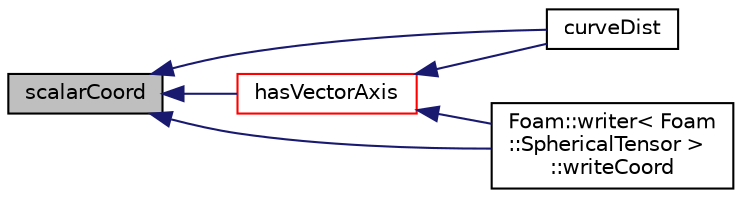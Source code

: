 digraph "scalarCoord"
{
  bgcolor="transparent";
  edge [fontname="Helvetica",fontsize="10",labelfontname="Helvetica",labelfontsize="10"];
  node [fontname="Helvetica",fontsize="10",shape=record];
  rankdir="LR";
  Node197 [label="scalarCoord",height=0.2,width=0.4,color="black", fillcolor="grey75", style="filled", fontcolor="black"];
  Node197 -> Node198 [dir="back",color="midnightblue",fontsize="10",style="solid",fontname="Helvetica"];
  Node198 [label="curveDist",height=0.2,width=0.4,color="black",URL="$a22609.html#ad509879467b346fff142751c948e243f",tooltip="Cumulative distance. "];
  Node197 -> Node199 [dir="back",color="midnightblue",fontsize="10",style="solid",fontname="Helvetica"];
  Node199 [label="hasVectorAxis",height=0.2,width=0.4,color="red",URL="$a22609.html#a2f0fc64ec6269a2507d97fee350acbb9",tooltip="Is axis specification a vector. "];
  Node199 -> Node198 [dir="back",color="midnightblue",fontsize="10",style="solid",fontname="Helvetica"];
  Node199 -> Node200 [dir="back",color="midnightblue",fontsize="10",style="solid",fontname="Helvetica"];
  Node200 [label="Foam::writer\< Foam\l::SphericalTensor \>\l::writeCoord",height=0.2,width=0.4,color="black",URL="$a22641.html#abd9a0cfafd67aa71d798173ce0ce02f6"];
  Node197 -> Node200 [dir="back",color="midnightblue",fontsize="10",style="solid",fontname="Helvetica"];
}
